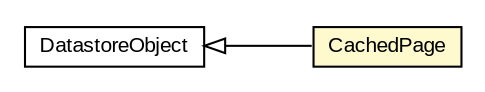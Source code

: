 #!/usr/local/bin/dot
#
# Class diagram 
# Generated by UMLGraph version R5_6-24-gf6e263 (http://www.umlgraph.org/)
#

digraph G {
	edge [fontname="arial",fontsize=10,labelfontname="arial",labelfontsize=10];
	node [fontname="arial",fontsize=10,shape=plaintext];
	nodesep=0.25;
	ranksep=0.5;
	rankdir=LR;
	// com.gwtplatform.crawlerservice.server.domain.DatastoreObject
	c150425 [label=<<table title="com.gwtplatform.crawlerservice.server.domain.DatastoreObject" border="0" cellborder="1" cellspacing="0" cellpadding="2" port="p" href="./DatastoreObject.html">
		<tr><td><table border="0" cellspacing="0" cellpadding="1">
<tr><td align="center" balign="center"> DatastoreObject </td></tr>
		</table></td></tr>
		</table>>, URL="./DatastoreObject.html", fontname="arial", fontcolor="black", fontsize=10.0];
	// com.gwtplatform.crawlerservice.server.domain.CachedPage
	c150426 [label=<<table title="com.gwtplatform.crawlerservice.server.domain.CachedPage" border="0" cellborder="1" cellspacing="0" cellpadding="2" port="p" bgcolor="lemonChiffon" href="./CachedPage.html">
		<tr><td><table border="0" cellspacing="0" cellpadding="1">
<tr><td align="center" balign="center"> CachedPage </td></tr>
		</table></td></tr>
		</table>>, URL="./CachedPage.html", fontname="arial", fontcolor="black", fontsize=10.0];
	//com.gwtplatform.crawlerservice.server.domain.CachedPage extends com.gwtplatform.crawlerservice.server.domain.DatastoreObject
	c150425:p -> c150426:p [dir=back,arrowtail=empty];
}

